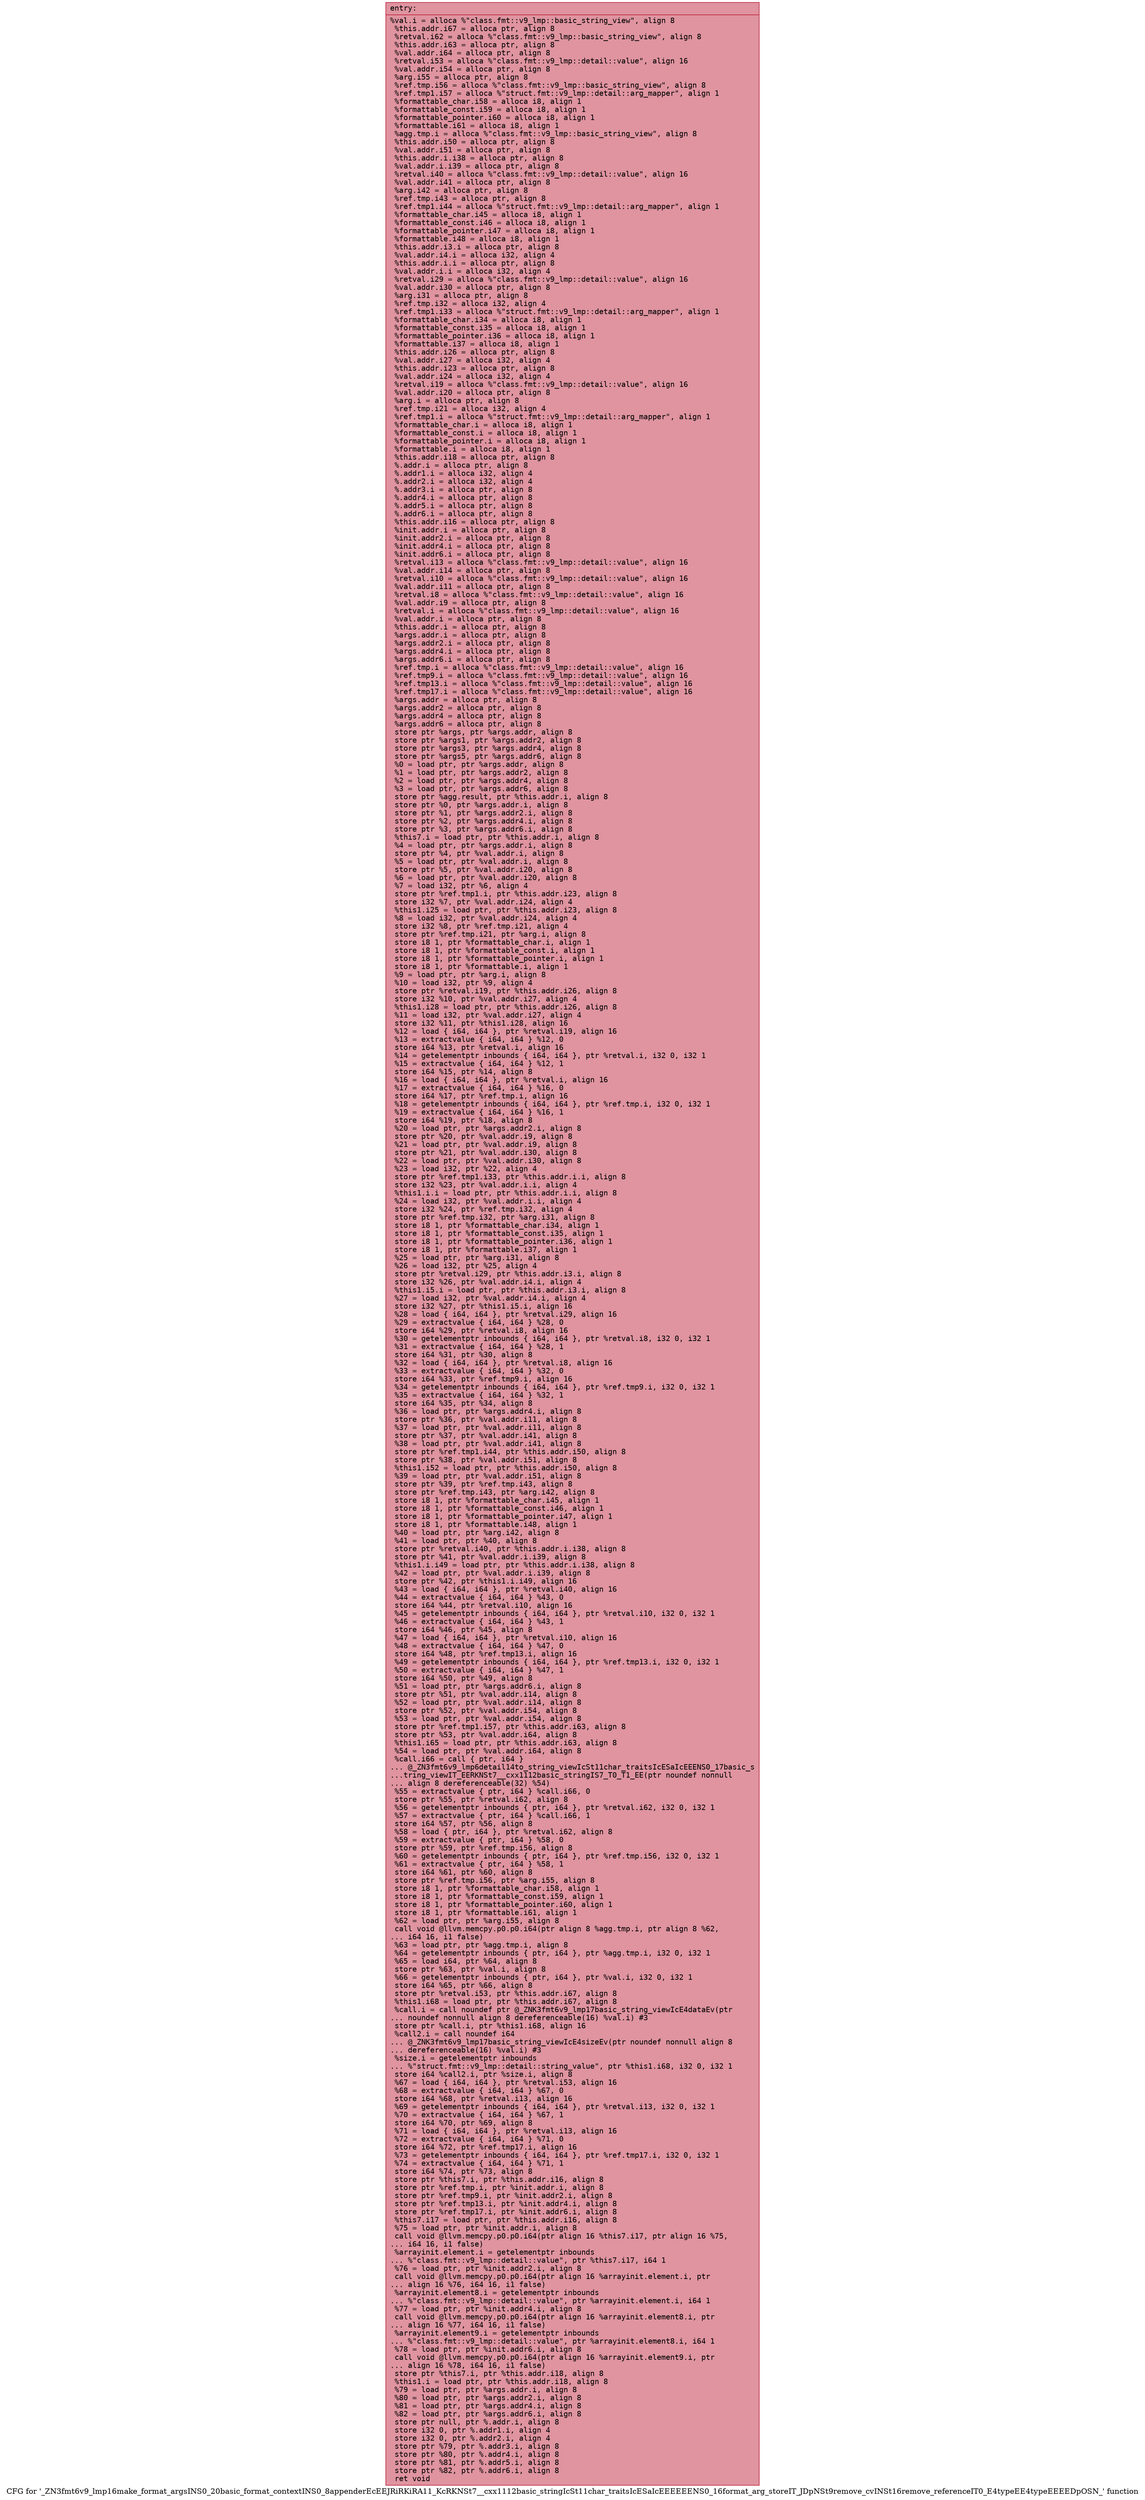digraph "CFG for '_ZN3fmt6v9_lmp16make_format_argsINS0_20basic_format_contextINS0_8appenderEcEEJRiRKiRA11_KcRKNSt7__cxx1112basic_stringIcSt11char_traitsIcESaIcEEEEEENS0_16format_arg_storeIT_JDpNSt9remove_cvINSt16remove_referenceIT0_E4typeEE4typeEEEEDpOSN_' function" {
	label="CFG for '_ZN3fmt6v9_lmp16make_format_argsINS0_20basic_format_contextINS0_8appenderEcEEJRiRKiRA11_KcRKNSt7__cxx1112basic_stringIcSt11char_traitsIcESaIcEEEEEENS0_16format_arg_storeIT_JDpNSt9remove_cvINSt16remove_referenceIT0_E4typeEE4typeEEEEDpOSN_' function";

	Node0x55f5734389c0 [shape=record,color="#b70d28ff", style=filled, fillcolor="#b70d2870" fontname="Courier",label="{entry:\l|  %val.i = alloca %\"class.fmt::v9_lmp::basic_string_view\", align 8\l  %this.addr.i67 = alloca ptr, align 8\l  %retval.i62 = alloca %\"class.fmt::v9_lmp::basic_string_view\", align 8\l  %this.addr.i63 = alloca ptr, align 8\l  %val.addr.i64 = alloca ptr, align 8\l  %retval.i53 = alloca %\"class.fmt::v9_lmp::detail::value\", align 16\l  %val.addr.i54 = alloca ptr, align 8\l  %arg.i55 = alloca ptr, align 8\l  %ref.tmp.i56 = alloca %\"class.fmt::v9_lmp::basic_string_view\", align 8\l  %ref.tmp1.i57 = alloca %\"struct.fmt::v9_lmp::detail::arg_mapper\", align 1\l  %formattable_char.i58 = alloca i8, align 1\l  %formattable_const.i59 = alloca i8, align 1\l  %formattable_pointer.i60 = alloca i8, align 1\l  %formattable.i61 = alloca i8, align 1\l  %agg.tmp.i = alloca %\"class.fmt::v9_lmp::basic_string_view\", align 8\l  %this.addr.i50 = alloca ptr, align 8\l  %val.addr.i51 = alloca ptr, align 8\l  %this.addr.i.i38 = alloca ptr, align 8\l  %val.addr.i.i39 = alloca ptr, align 8\l  %retval.i40 = alloca %\"class.fmt::v9_lmp::detail::value\", align 16\l  %val.addr.i41 = alloca ptr, align 8\l  %arg.i42 = alloca ptr, align 8\l  %ref.tmp.i43 = alloca ptr, align 8\l  %ref.tmp1.i44 = alloca %\"struct.fmt::v9_lmp::detail::arg_mapper\", align 1\l  %formattable_char.i45 = alloca i8, align 1\l  %formattable_const.i46 = alloca i8, align 1\l  %formattable_pointer.i47 = alloca i8, align 1\l  %formattable.i48 = alloca i8, align 1\l  %this.addr.i3.i = alloca ptr, align 8\l  %val.addr.i4.i = alloca i32, align 4\l  %this.addr.i.i = alloca ptr, align 8\l  %val.addr.i.i = alloca i32, align 4\l  %retval.i29 = alloca %\"class.fmt::v9_lmp::detail::value\", align 16\l  %val.addr.i30 = alloca ptr, align 8\l  %arg.i31 = alloca ptr, align 8\l  %ref.tmp.i32 = alloca i32, align 4\l  %ref.tmp1.i33 = alloca %\"struct.fmt::v9_lmp::detail::arg_mapper\", align 1\l  %formattable_char.i34 = alloca i8, align 1\l  %formattable_const.i35 = alloca i8, align 1\l  %formattable_pointer.i36 = alloca i8, align 1\l  %formattable.i37 = alloca i8, align 1\l  %this.addr.i26 = alloca ptr, align 8\l  %val.addr.i27 = alloca i32, align 4\l  %this.addr.i23 = alloca ptr, align 8\l  %val.addr.i24 = alloca i32, align 4\l  %retval.i19 = alloca %\"class.fmt::v9_lmp::detail::value\", align 16\l  %val.addr.i20 = alloca ptr, align 8\l  %arg.i = alloca ptr, align 8\l  %ref.tmp.i21 = alloca i32, align 4\l  %ref.tmp1.i = alloca %\"struct.fmt::v9_lmp::detail::arg_mapper\", align 1\l  %formattable_char.i = alloca i8, align 1\l  %formattable_const.i = alloca i8, align 1\l  %formattable_pointer.i = alloca i8, align 1\l  %formattable.i = alloca i8, align 1\l  %this.addr.i18 = alloca ptr, align 8\l  %.addr.i = alloca ptr, align 8\l  %.addr1.i = alloca i32, align 4\l  %.addr2.i = alloca i32, align 4\l  %.addr3.i = alloca ptr, align 8\l  %.addr4.i = alloca ptr, align 8\l  %.addr5.i = alloca ptr, align 8\l  %.addr6.i = alloca ptr, align 8\l  %this.addr.i16 = alloca ptr, align 8\l  %init.addr.i = alloca ptr, align 8\l  %init.addr2.i = alloca ptr, align 8\l  %init.addr4.i = alloca ptr, align 8\l  %init.addr6.i = alloca ptr, align 8\l  %retval.i13 = alloca %\"class.fmt::v9_lmp::detail::value\", align 16\l  %val.addr.i14 = alloca ptr, align 8\l  %retval.i10 = alloca %\"class.fmt::v9_lmp::detail::value\", align 16\l  %val.addr.i11 = alloca ptr, align 8\l  %retval.i8 = alloca %\"class.fmt::v9_lmp::detail::value\", align 16\l  %val.addr.i9 = alloca ptr, align 8\l  %retval.i = alloca %\"class.fmt::v9_lmp::detail::value\", align 16\l  %val.addr.i = alloca ptr, align 8\l  %this.addr.i = alloca ptr, align 8\l  %args.addr.i = alloca ptr, align 8\l  %args.addr2.i = alloca ptr, align 8\l  %args.addr4.i = alloca ptr, align 8\l  %args.addr6.i = alloca ptr, align 8\l  %ref.tmp.i = alloca %\"class.fmt::v9_lmp::detail::value\", align 16\l  %ref.tmp9.i = alloca %\"class.fmt::v9_lmp::detail::value\", align 16\l  %ref.tmp13.i = alloca %\"class.fmt::v9_lmp::detail::value\", align 16\l  %ref.tmp17.i = alloca %\"class.fmt::v9_lmp::detail::value\", align 16\l  %args.addr = alloca ptr, align 8\l  %args.addr2 = alloca ptr, align 8\l  %args.addr4 = alloca ptr, align 8\l  %args.addr6 = alloca ptr, align 8\l  store ptr %args, ptr %args.addr, align 8\l  store ptr %args1, ptr %args.addr2, align 8\l  store ptr %args3, ptr %args.addr4, align 8\l  store ptr %args5, ptr %args.addr6, align 8\l  %0 = load ptr, ptr %args.addr, align 8\l  %1 = load ptr, ptr %args.addr2, align 8\l  %2 = load ptr, ptr %args.addr4, align 8\l  %3 = load ptr, ptr %args.addr6, align 8\l  store ptr %agg.result, ptr %this.addr.i, align 8\l  store ptr %0, ptr %args.addr.i, align 8\l  store ptr %1, ptr %args.addr2.i, align 8\l  store ptr %2, ptr %args.addr4.i, align 8\l  store ptr %3, ptr %args.addr6.i, align 8\l  %this7.i = load ptr, ptr %this.addr.i, align 8\l  %4 = load ptr, ptr %args.addr.i, align 8\l  store ptr %4, ptr %val.addr.i, align 8\l  %5 = load ptr, ptr %val.addr.i, align 8\l  store ptr %5, ptr %val.addr.i20, align 8\l  %6 = load ptr, ptr %val.addr.i20, align 8\l  %7 = load i32, ptr %6, align 4\l  store ptr %ref.tmp1.i, ptr %this.addr.i23, align 8\l  store i32 %7, ptr %val.addr.i24, align 4\l  %this1.i25 = load ptr, ptr %this.addr.i23, align 8\l  %8 = load i32, ptr %val.addr.i24, align 4\l  store i32 %8, ptr %ref.tmp.i21, align 4\l  store ptr %ref.tmp.i21, ptr %arg.i, align 8\l  store i8 1, ptr %formattable_char.i, align 1\l  store i8 1, ptr %formattable_const.i, align 1\l  store i8 1, ptr %formattable_pointer.i, align 1\l  store i8 1, ptr %formattable.i, align 1\l  %9 = load ptr, ptr %arg.i, align 8\l  %10 = load i32, ptr %9, align 4\l  store ptr %retval.i19, ptr %this.addr.i26, align 8\l  store i32 %10, ptr %val.addr.i27, align 4\l  %this1.i28 = load ptr, ptr %this.addr.i26, align 8\l  %11 = load i32, ptr %val.addr.i27, align 4\l  store i32 %11, ptr %this1.i28, align 16\l  %12 = load \{ i64, i64 \}, ptr %retval.i19, align 16\l  %13 = extractvalue \{ i64, i64 \} %12, 0\l  store i64 %13, ptr %retval.i, align 16\l  %14 = getelementptr inbounds \{ i64, i64 \}, ptr %retval.i, i32 0, i32 1\l  %15 = extractvalue \{ i64, i64 \} %12, 1\l  store i64 %15, ptr %14, align 8\l  %16 = load \{ i64, i64 \}, ptr %retval.i, align 16\l  %17 = extractvalue \{ i64, i64 \} %16, 0\l  store i64 %17, ptr %ref.tmp.i, align 16\l  %18 = getelementptr inbounds \{ i64, i64 \}, ptr %ref.tmp.i, i32 0, i32 1\l  %19 = extractvalue \{ i64, i64 \} %16, 1\l  store i64 %19, ptr %18, align 8\l  %20 = load ptr, ptr %args.addr2.i, align 8\l  store ptr %20, ptr %val.addr.i9, align 8\l  %21 = load ptr, ptr %val.addr.i9, align 8\l  store ptr %21, ptr %val.addr.i30, align 8\l  %22 = load ptr, ptr %val.addr.i30, align 8\l  %23 = load i32, ptr %22, align 4\l  store ptr %ref.tmp1.i33, ptr %this.addr.i.i, align 8\l  store i32 %23, ptr %val.addr.i.i, align 4\l  %this1.i.i = load ptr, ptr %this.addr.i.i, align 8\l  %24 = load i32, ptr %val.addr.i.i, align 4\l  store i32 %24, ptr %ref.tmp.i32, align 4\l  store ptr %ref.tmp.i32, ptr %arg.i31, align 8\l  store i8 1, ptr %formattable_char.i34, align 1\l  store i8 1, ptr %formattable_const.i35, align 1\l  store i8 1, ptr %formattable_pointer.i36, align 1\l  store i8 1, ptr %formattable.i37, align 1\l  %25 = load ptr, ptr %arg.i31, align 8\l  %26 = load i32, ptr %25, align 4\l  store ptr %retval.i29, ptr %this.addr.i3.i, align 8\l  store i32 %26, ptr %val.addr.i4.i, align 4\l  %this1.i5.i = load ptr, ptr %this.addr.i3.i, align 8\l  %27 = load i32, ptr %val.addr.i4.i, align 4\l  store i32 %27, ptr %this1.i5.i, align 16\l  %28 = load \{ i64, i64 \}, ptr %retval.i29, align 16\l  %29 = extractvalue \{ i64, i64 \} %28, 0\l  store i64 %29, ptr %retval.i8, align 16\l  %30 = getelementptr inbounds \{ i64, i64 \}, ptr %retval.i8, i32 0, i32 1\l  %31 = extractvalue \{ i64, i64 \} %28, 1\l  store i64 %31, ptr %30, align 8\l  %32 = load \{ i64, i64 \}, ptr %retval.i8, align 16\l  %33 = extractvalue \{ i64, i64 \} %32, 0\l  store i64 %33, ptr %ref.tmp9.i, align 16\l  %34 = getelementptr inbounds \{ i64, i64 \}, ptr %ref.tmp9.i, i32 0, i32 1\l  %35 = extractvalue \{ i64, i64 \} %32, 1\l  store i64 %35, ptr %34, align 8\l  %36 = load ptr, ptr %args.addr4.i, align 8\l  store ptr %36, ptr %val.addr.i11, align 8\l  %37 = load ptr, ptr %val.addr.i11, align 8\l  store ptr %37, ptr %val.addr.i41, align 8\l  %38 = load ptr, ptr %val.addr.i41, align 8\l  store ptr %ref.tmp1.i44, ptr %this.addr.i50, align 8\l  store ptr %38, ptr %val.addr.i51, align 8\l  %this1.i52 = load ptr, ptr %this.addr.i50, align 8\l  %39 = load ptr, ptr %val.addr.i51, align 8\l  store ptr %39, ptr %ref.tmp.i43, align 8\l  store ptr %ref.tmp.i43, ptr %arg.i42, align 8\l  store i8 1, ptr %formattable_char.i45, align 1\l  store i8 1, ptr %formattable_const.i46, align 1\l  store i8 1, ptr %formattable_pointer.i47, align 1\l  store i8 1, ptr %formattable.i48, align 1\l  %40 = load ptr, ptr %arg.i42, align 8\l  %41 = load ptr, ptr %40, align 8\l  store ptr %retval.i40, ptr %this.addr.i.i38, align 8\l  store ptr %41, ptr %val.addr.i.i39, align 8\l  %this1.i.i49 = load ptr, ptr %this.addr.i.i38, align 8\l  %42 = load ptr, ptr %val.addr.i.i39, align 8\l  store ptr %42, ptr %this1.i.i49, align 16\l  %43 = load \{ i64, i64 \}, ptr %retval.i40, align 16\l  %44 = extractvalue \{ i64, i64 \} %43, 0\l  store i64 %44, ptr %retval.i10, align 16\l  %45 = getelementptr inbounds \{ i64, i64 \}, ptr %retval.i10, i32 0, i32 1\l  %46 = extractvalue \{ i64, i64 \} %43, 1\l  store i64 %46, ptr %45, align 8\l  %47 = load \{ i64, i64 \}, ptr %retval.i10, align 16\l  %48 = extractvalue \{ i64, i64 \} %47, 0\l  store i64 %48, ptr %ref.tmp13.i, align 16\l  %49 = getelementptr inbounds \{ i64, i64 \}, ptr %ref.tmp13.i, i32 0, i32 1\l  %50 = extractvalue \{ i64, i64 \} %47, 1\l  store i64 %50, ptr %49, align 8\l  %51 = load ptr, ptr %args.addr6.i, align 8\l  store ptr %51, ptr %val.addr.i14, align 8\l  %52 = load ptr, ptr %val.addr.i14, align 8\l  store ptr %52, ptr %val.addr.i54, align 8\l  %53 = load ptr, ptr %val.addr.i54, align 8\l  store ptr %ref.tmp1.i57, ptr %this.addr.i63, align 8\l  store ptr %53, ptr %val.addr.i64, align 8\l  %this1.i65 = load ptr, ptr %this.addr.i63, align 8\l  %54 = load ptr, ptr %val.addr.i64, align 8\l  %call.i66 = call \{ ptr, i64 \}\l... @_ZN3fmt6v9_lmp6detail14to_string_viewIcSt11char_traitsIcESaIcEEENS0_17basic_s\l...tring_viewIT_EERKNSt7__cxx1112basic_stringIS7_T0_T1_EE(ptr noundef nonnull\l... align 8 dereferenceable(32) %54)\l  %55 = extractvalue \{ ptr, i64 \} %call.i66, 0\l  store ptr %55, ptr %retval.i62, align 8\l  %56 = getelementptr inbounds \{ ptr, i64 \}, ptr %retval.i62, i32 0, i32 1\l  %57 = extractvalue \{ ptr, i64 \} %call.i66, 1\l  store i64 %57, ptr %56, align 8\l  %58 = load \{ ptr, i64 \}, ptr %retval.i62, align 8\l  %59 = extractvalue \{ ptr, i64 \} %58, 0\l  store ptr %59, ptr %ref.tmp.i56, align 8\l  %60 = getelementptr inbounds \{ ptr, i64 \}, ptr %ref.tmp.i56, i32 0, i32 1\l  %61 = extractvalue \{ ptr, i64 \} %58, 1\l  store i64 %61, ptr %60, align 8\l  store ptr %ref.tmp.i56, ptr %arg.i55, align 8\l  store i8 1, ptr %formattable_char.i58, align 1\l  store i8 1, ptr %formattable_const.i59, align 1\l  store i8 1, ptr %formattable_pointer.i60, align 1\l  store i8 1, ptr %formattable.i61, align 1\l  %62 = load ptr, ptr %arg.i55, align 8\l  call void @llvm.memcpy.p0.p0.i64(ptr align 8 %agg.tmp.i, ptr align 8 %62,\l... i64 16, i1 false)\l  %63 = load ptr, ptr %agg.tmp.i, align 8\l  %64 = getelementptr inbounds \{ ptr, i64 \}, ptr %agg.tmp.i, i32 0, i32 1\l  %65 = load i64, ptr %64, align 8\l  store ptr %63, ptr %val.i, align 8\l  %66 = getelementptr inbounds \{ ptr, i64 \}, ptr %val.i, i32 0, i32 1\l  store i64 %65, ptr %66, align 8\l  store ptr %retval.i53, ptr %this.addr.i67, align 8\l  %this1.i68 = load ptr, ptr %this.addr.i67, align 8\l  %call.i = call noundef ptr @_ZNK3fmt6v9_lmp17basic_string_viewIcE4dataEv(ptr\l... noundef nonnull align 8 dereferenceable(16) %val.i) #3\l  store ptr %call.i, ptr %this1.i68, align 16\l  %call2.i = call noundef i64\l... @_ZNK3fmt6v9_lmp17basic_string_viewIcE4sizeEv(ptr noundef nonnull align 8\l... dereferenceable(16) %val.i) #3\l  %size.i = getelementptr inbounds\l... %\"struct.fmt::v9_lmp::detail::string_value\", ptr %this1.i68, i32 0, i32 1\l  store i64 %call2.i, ptr %size.i, align 8\l  %67 = load \{ i64, i64 \}, ptr %retval.i53, align 16\l  %68 = extractvalue \{ i64, i64 \} %67, 0\l  store i64 %68, ptr %retval.i13, align 16\l  %69 = getelementptr inbounds \{ i64, i64 \}, ptr %retval.i13, i32 0, i32 1\l  %70 = extractvalue \{ i64, i64 \} %67, 1\l  store i64 %70, ptr %69, align 8\l  %71 = load \{ i64, i64 \}, ptr %retval.i13, align 16\l  %72 = extractvalue \{ i64, i64 \} %71, 0\l  store i64 %72, ptr %ref.tmp17.i, align 16\l  %73 = getelementptr inbounds \{ i64, i64 \}, ptr %ref.tmp17.i, i32 0, i32 1\l  %74 = extractvalue \{ i64, i64 \} %71, 1\l  store i64 %74, ptr %73, align 8\l  store ptr %this7.i, ptr %this.addr.i16, align 8\l  store ptr %ref.tmp.i, ptr %init.addr.i, align 8\l  store ptr %ref.tmp9.i, ptr %init.addr2.i, align 8\l  store ptr %ref.tmp13.i, ptr %init.addr4.i, align 8\l  store ptr %ref.tmp17.i, ptr %init.addr6.i, align 8\l  %this7.i17 = load ptr, ptr %this.addr.i16, align 8\l  %75 = load ptr, ptr %init.addr.i, align 8\l  call void @llvm.memcpy.p0.p0.i64(ptr align 16 %this7.i17, ptr align 16 %75,\l... i64 16, i1 false)\l  %arrayinit.element.i = getelementptr inbounds\l... %\"class.fmt::v9_lmp::detail::value\", ptr %this7.i17, i64 1\l  %76 = load ptr, ptr %init.addr2.i, align 8\l  call void @llvm.memcpy.p0.p0.i64(ptr align 16 %arrayinit.element.i, ptr\l... align 16 %76, i64 16, i1 false)\l  %arrayinit.element8.i = getelementptr inbounds\l... %\"class.fmt::v9_lmp::detail::value\", ptr %arrayinit.element.i, i64 1\l  %77 = load ptr, ptr %init.addr4.i, align 8\l  call void @llvm.memcpy.p0.p0.i64(ptr align 16 %arrayinit.element8.i, ptr\l... align 16 %77, i64 16, i1 false)\l  %arrayinit.element9.i = getelementptr inbounds\l... %\"class.fmt::v9_lmp::detail::value\", ptr %arrayinit.element8.i, i64 1\l  %78 = load ptr, ptr %init.addr6.i, align 8\l  call void @llvm.memcpy.p0.p0.i64(ptr align 16 %arrayinit.element9.i, ptr\l... align 16 %78, i64 16, i1 false)\l  store ptr %this7.i, ptr %this.addr.i18, align 8\l  %this1.i = load ptr, ptr %this.addr.i18, align 8\l  %79 = load ptr, ptr %args.addr.i, align 8\l  %80 = load ptr, ptr %args.addr2.i, align 8\l  %81 = load ptr, ptr %args.addr4.i, align 8\l  %82 = load ptr, ptr %args.addr6.i, align 8\l  store ptr null, ptr %.addr.i, align 8\l  store i32 0, ptr %.addr1.i, align 4\l  store i32 0, ptr %.addr2.i, align 4\l  store ptr %79, ptr %.addr3.i, align 8\l  store ptr %80, ptr %.addr4.i, align 8\l  store ptr %81, ptr %.addr5.i, align 8\l  store ptr %82, ptr %.addr6.i, align 8\l  ret void\l}"];
}

